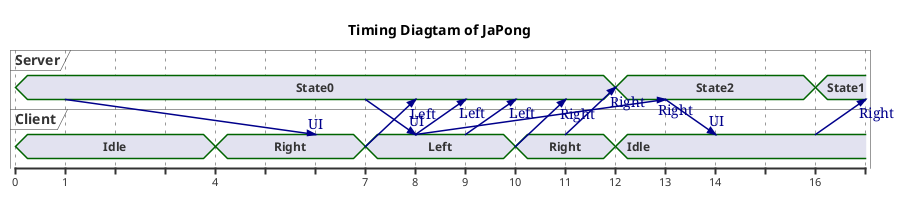 @startuml

title "Timing Diagtam of JaPong"

concise Server
concise Client

@0
Server is State0
Client is Idle

@1
Server -> Client@+5: UI

@4
Client is Right

@8
Client -> Server@+5: Right

@16
Server is State1
Client -> Server@+1: Right

@7
Server -> Client@+1: UI
Client is Left
Client -> Server@+1: Left

@8
Client -> Server@+1: Left

@9
Client -> Server@+1: Left

@10
Client is Right
Client -> Server@+1: Right

@11
Client -> Server@+1: Right

@12
Server is State2
Client is Idle

@13
Server -> Client@+1: UI

@14
@enduml